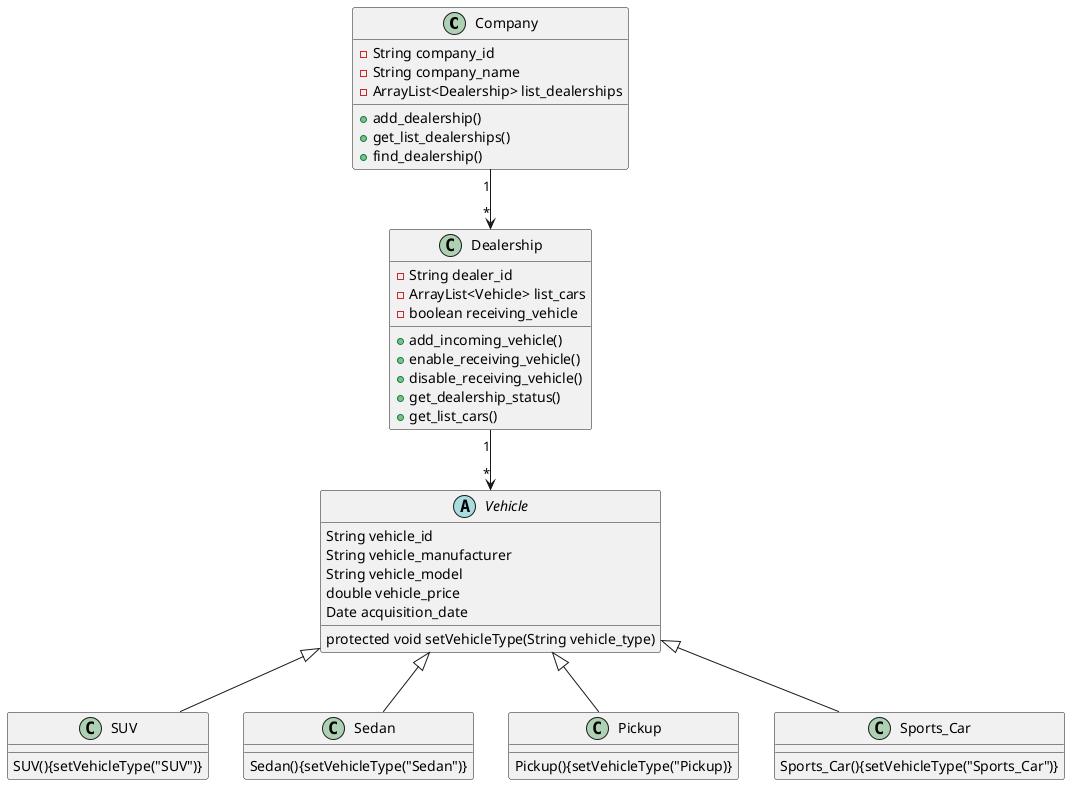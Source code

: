 @startuml
'https://plantuml.com/class-diagram
class Company {
    -String company_id
    -String company_name
    -ArrayList<Dealership> list_dealerships

    +add_dealership()
    +get_list_dealerships()
    +find_dealership()

}

class Dealership {
    -String dealer_id
    -ArrayList<Vehicle> list_cars
    -boolean receiving_vehicle

     +add_incoming_vehicle()
     +enable_receiving_vehicle()
     +disable_receiving_vehicle()
     +get_dealership_status()
     +get_list_cars()
}

abstract class Vehicle{
    String vehicle_id
    String vehicle_manufacturer
    String vehicle_model
    double vehicle_price
    Date acquisition_date
    protected void setVehicleType(String vehicle_type)
}

class SUV extends Vehicle
{
    SUV(){setVehicleType("SUV")}
}
class Sedan extends Vehicle
{
    Sedan(){setVehicleType("Sedan")}
}
class Pickup extends Vehicle
{
    Pickup(){setVehicleType("Pickup)}
}
class Sports_Car extends Vehicle
{
    Sports_Car(){setVehicleType("Sports_Car")}
}

Dealership "1" --> "*" Vehicle
Company "1" --> "*" Dealership
@enduml